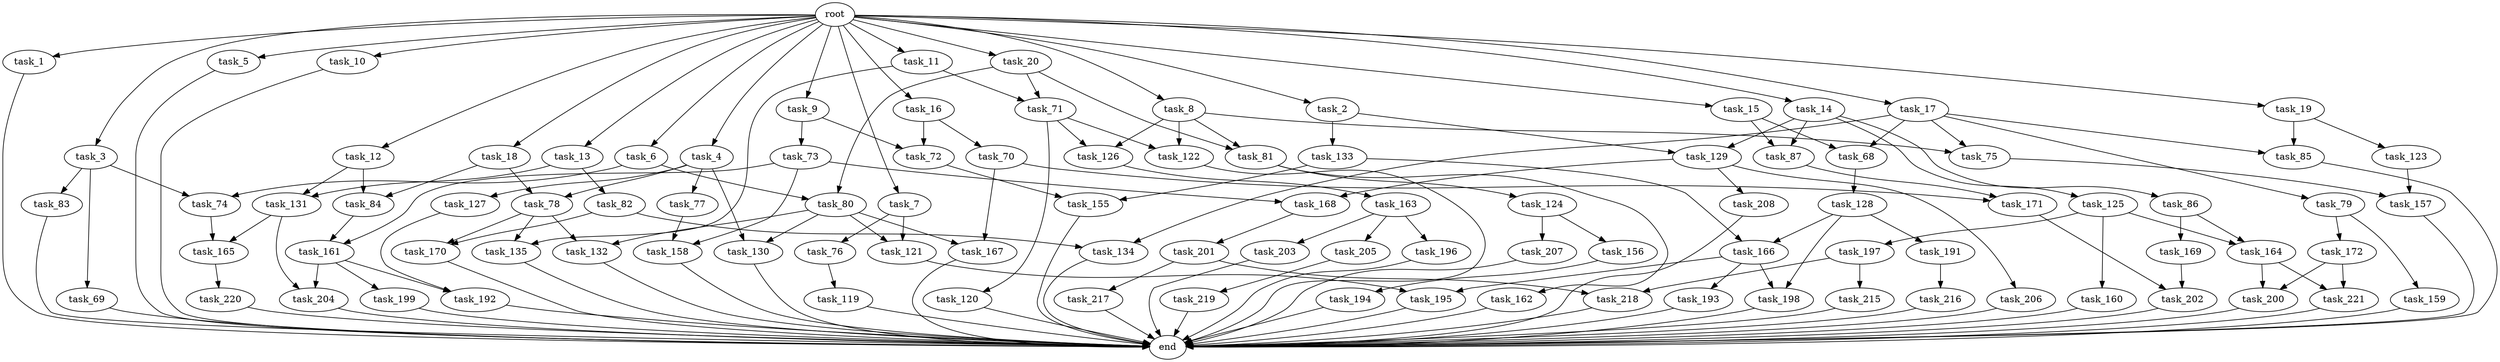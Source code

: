 digraph G {
  root [size="0.000000"];
  task_1 [size="1024.000000"];
  task_2 [size="1024.000000"];
  task_3 [size="1024.000000"];
  task_4 [size="1024.000000"];
  task_5 [size="1024.000000"];
  task_6 [size="1024.000000"];
  task_7 [size="1024.000000"];
  task_8 [size="1024.000000"];
  task_9 [size="1024.000000"];
  task_10 [size="1024.000000"];
  task_11 [size="1024.000000"];
  task_12 [size="1024.000000"];
  task_13 [size="1024.000000"];
  task_14 [size="1024.000000"];
  task_15 [size="1024.000000"];
  task_16 [size="1024.000000"];
  task_17 [size="1024.000000"];
  task_18 [size="1024.000000"];
  task_19 [size="1024.000000"];
  task_20 [size="1024.000000"];
  task_68 [size="386547056640.000000"];
  task_69 [size="858993459200.000000"];
  task_70 [size="34359738368.000000"];
  task_71 [size="635655159808.000000"];
  task_72 [size="730144440320.000000"];
  task_73 [size="695784701952.000000"];
  task_74 [size="996432412672.000000"];
  task_75 [size="730144440320.000000"];
  task_76 [size="137438953472.000000"];
  task_77 [size="695784701952.000000"];
  task_78 [size="833223655424.000000"];
  task_79 [size="309237645312.000000"];
  task_80 [size="558345748480.000000"];
  task_81 [size="841813590016.000000"];
  task_82 [size="77309411328.000000"];
  task_83 [size="858993459200.000000"];
  task_84 [size="687194767360.000000"];
  task_85 [size="446676598784.000000"];
  task_86 [size="695784701952.000000"];
  task_87 [size="773094113280.000000"];
  task_119 [size="309237645312.000000"];
  task_120 [size="34359738368.000000"];
  task_121 [size="171798691840.000000"];
  task_122 [size="455266533376.000000"];
  task_123 [size="137438953472.000000"];
  task_124 [size="77309411328.000000"];
  task_125 [size="695784701952.000000"];
  task_126 [size="455266533376.000000"];
  task_127 [size="695784701952.000000"];
  task_128 [size="137438953472.000000"];
  task_129 [size="910533066752.000000"];
  task_130 [size="730144440320.000000"];
  task_131 [size="627065225216.000000"];
  task_132 [size="171798691840.000000"];
  task_133 [size="214748364800.000000"];
  task_134 [size="523986010112.000000"];
  task_135 [size="352187318272.000000"];
  task_155 [size="858993459200.000000"];
  task_156 [size="137438953472.000000"];
  task_157 [size="171798691840.000000"];
  task_158 [size="171798691840.000000"];
  task_159 [size="549755813888.000000"];
  task_160 [size="695784701952.000000"];
  task_161 [size="687194767360.000000"];
  task_162 [size="77309411328.000000"];
  task_163 [size="214748364800.000000"];
  task_164 [size="1391569403904.000000"];
  task_165 [size="249108103168.000000"];
  task_166 [size="618475290624.000000"];
  task_167 [size="111669149696.000000"];
  task_168 [size="833223655424.000000"];
  task_169 [size="695784701952.000000"];
  task_170 [size="352187318272.000000"];
  task_171 [size="111669149696.000000"];
  task_172 [size="549755813888.000000"];
  task_191 [size="309237645312.000000"];
  task_192 [size="764504178688.000000"];
  task_193 [size="137438953472.000000"];
  task_194 [size="34359738368.000000"];
  task_195 [size="833223655424.000000"];
  task_196 [size="695784701952.000000"];
  task_197 [size="695784701952.000000"];
  task_198 [size="446676598784.000000"];
  task_199 [size="214748364800.000000"];
  task_200 [size="1554778161152.000000"];
  task_201 [size="214748364800.000000"];
  task_202 [size="1073741824000.000000"];
  task_203 [size="695784701952.000000"];
  task_204 [size="429496729600.000000"];
  task_205 [size="695784701952.000000"];
  task_206 [size="695784701952.000000"];
  task_207 [size="137438953472.000000"];
  task_208 [size="695784701952.000000"];
  task_215 [size="420906795008.000000"];
  task_216 [size="214748364800.000000"];
  task_217 [size="695784701952.000000"];
  task_218 [size="1116691496960.000000"];
  task_219 [size="77309411328.000000"];
  task_220 [size="77309411328.000000"];
  task_221 [size="1554778161152.000000"];
  end [size="0.000000"];

  root -> task_1 [size="1.000000"];
  root -> task_2 [size="1.000000"];
  root -> task_3 [size="1.000000"];
  root -> task_4 [size="1.000000"];
  root -> task_5 [size="1.000000"];
  root -> task_6 [size="1.000000"];
  root -> task_7 [size="1.000000"];
  root -> task_8 [size="1.000000"];
  root -> task_9 [size="1.000000"];
  root -> task_10 [size="1.000000"];
  root -> task_11 [size="1.000000"];
  root -> task_12 [size="1.000000"];
  root -> task_13 [size="1.000000"];
  root -> task_14 [size="1.000000"];
  root -> task_15 [size="1.000000"];
  root -> task_16 [size="1.000000"];
  root -> task_17 [size="1.000000"];
  root -> task_18 [size="1.000000"];
  root -> task_19 [size="1.000000"];
  root -> task_20 [size="1.000000"];
  task_1 -> end [size="1.000000"];
  task_2 -> task_129 [size="209715200.000000"];
  task_2 -> task_133 [size="209715200.000000"];
  task_3 -> task_69 [size="838860800.000000"];
  task_3 -> task_74 [size="838860800.000000"];
  task_3 -> task_83 [size="838860800.000000"];
  task_4 -> task_77 [size="679477248.000000"];
  task_4 -> task_78 [size="679477248.000000"];
  task_4 -> task_127 [size="679477248.000000"];
  task_4 -> task_130 [size="679477248.000000"];
  task_5 -> end [size="1.000000"];
  task_6 -> task_74 [size="134217728.000000"];
  task_6 -> task_80 [size="134217728.000000"];
  task_7 -> task_76 [size="134217728.000000"];
  task_7 -> task_121 [size="134217728.000000"];
  task_8 -> task_75 [size="411041792.000000"];
  task_8 -> task_81 [size="411041792.000000"];
  task_8 -> task_122 [size="411041792.000000"];
  task_8 -> task_126 [size="411041792.000000"];
  task_9 -> task_72 [size="679477248.000000"];
  task_9 -> task_73 [size="679477248.000000"];
  task_10 -> end [size="1.000000"];
  task_11 -> task_71 [size="209715200.000000"];
  task_11 -> task_135 [size="209715200.000000"];
  task_12 -> task_84 [size="536870912.000000"];
  task_12 -> task_131 [size="536870912.000000"];
  task_13 -> task_82 [size="75497472.000000"];
  task_13 -> task_131 [size="75497472.000000"];
  task_14 -> task_86 [size="679477248.000000"];
  task_14 -> task_87 [size="679477248.000000"];
  task_14 -> task_125 [size="679477248.000000"];
  task_14 -> task_129 [size="679477248.000000"];
  task_15 -> task_68 [size="75497472.000000"];
  task_15 -> task_87 [size="75497472.000000"];
  task_16 -> task_70 [size="33554432.000000"];
  task_16 -> task_72 [size="33554432.000000"];
  task_17 -> task_68 [size="301989888.000000"];
  task_17 -> task_75 [size="301989888.000000"];
  task_17 -> task_79 [size="301989888.000000"];
  task_17 -> task_85 [size="301989888.000000"];
  task_17 -> task_134 [size="301989888.000000"];
  task_18 -> task_78 [size="134217728.000000"];
  task_18 -> task_84 [size="134217728.000000"];
  task_19 -> task_85 [size="134217728.000000"];
  task_19 -> task_123 [size="134217728.000000"];
  task_20 -> task_71 [size="411041792.000000"];
  task_20 -> task_80 [size="411041792.000000"];
  task_20 -> task_81 [size="411041792.000000"];
  task_68 -> task_128 [size="134217728.000000"];
  task_69 -> end [size="1.000000"];
  task_70 -> task_167 [size="75497472.000000"];
  task_70 -> task_171 [size="75497472.000000"];
  task_71 -> task_120 [size="33554432.000000"];
  task_71 -> task_122 [size="33554432.000000"];
  task_71 -> task_126 [size="33554432.000000"];
  task_72 -> task_155 [size="536870912.000000"];
  task_73 -> task_158 [size="134217728.000000"];
  task_73 -> task_161 [size="134217728.000000"];
  task_73 -> task_168 [size="134217728.000000"];
  task_74 -> task_165 [size="33554432.000000"];
  task_75 -> task_157 [size="33554432.000000"];
  task_76 -> task_119 [size="301989888.000000"];
  task_77 -> task_158 [size="33554432.000000"];
  task_78 -> task_132 [size="134217728.000000"];
  task_78 -> task_135 [size="134217728.000000"];
  task_78 -> task_170 [size="134217728.000000"];
  task_79 -> task_159 [size="536870912.000000"];
  task_79 -> task_172 [size="536870912.000000"];
  task_80 -> task_121 [size="33554432.000000"];
  task_80 -> task_130 [size="33554432.000000"];
  task_80 -> task_132 [size="33554432.000000"];
  task_80 -> task_167 [size="33554432.000000"];
  task_81 -> task_124 [size="75497472.000000"];
  task_81 -> task_162 [size="75497472.000000"];
  task_82 -> task_134 [size="209715200.000000"];
  task_82 -> task_170 [size="209715200.000000"];
  task_83 -> end [size="1.000000"];
  task_84 -> task_161 [size="536870912.000000"];
  task_85 -> end [size="1.000000"];
  task_86 -> task_164 [size="679477248.000000"];
  task_86 -> task_169 [size="679477248.000000"];
  task_87 -> task_171 [size="33554432.000000"];
  task_119 -> end [size="1.000000"];
  task_120 -> end [size="1.000000"];
  task_121 -> task_195 [size="679477248.000000"];
  task_122 -> end [size="1.000000"];
  task_123 -> task_157 [size="134217728.000000"];
  task_124 -> task_156 [size="134217728.000000"];
  task_124 -> task_207 [size="134217728.000000"];
  task_125 -> task_160 [size="679477248.000000"];
  task_125 -> task_164 [size="679477248.000000"];
  task_125 -> task_197 [size="679477248.000000"];
  task_126 -> task_163 [size="209715200.000000"];
  task_127 -> task_192 [size="536870912.000000"];
  task_128 -> task_166 [size="301989888.000000"];
  task_128 -> task_191 [size="301989888.000000"];
  task_128 -> task_198 [size="301989888.000000"];
  task_129 -> task_168 [size="679477248.000000"];
  task_129 -> task_206 [size="679477248.000000"];
  task_129 -> task_208 [size="679477248.000000"];
  task_130 -> end [size="1.000000"];
  task_131 -> task_165 [size="209715200.000000"];
  task_131 -> task_204 [size="209715200.000000"];
  task_132 -> end [size="1.000000"];
  task_133 -> task_155 [size="301989888.000000"];
  task_133 -> task_166 [size="301989888.000000"];
  task_134 -> end [size="1.000000"];
  task_135 -> end [size="1.000000"];
  task_155 -> end [size="1.000000"];
  task_156 -> task_194 [size="33554432.000000"];
  task_157 -> end [size="1.000000"];
  task_158 -> end [size="1.000000"];
  task_159 -> end [size="1.000000"];
  task_160 -> end [size="1.000000"];
  task_161 -> task_192 [size="209715200.000000"];
  task_161 -> task_199 [size="209715200.000000"];
  task_161 -> task_204 [size="209715200.000000"];
  task_162 -> end [size="1.000000"];
  task_163 -> task_196 [size="679477248.000000"];
  task_163 -> task_203 [size="679477248.000000"];
  task_163 -> task_205 [size="679477248.000000"];
  task_164 -> task_200 [size="838860800.000000"];
  task_164 -> task_221 [size="838860800.000000"];
  task_165 -> task_220 [size="75497472.000000"];
  task_166 -> task_193 [size="134217728.000000"];
  task_166 -> task_195 [size="134217728.000000"];
  task_166 -> task_198 [size="134217728.000000"];
  task_167 -> end [size="1.000000"];
  task_168 -> task_201 [size="209715200.000000"];
  task_169 -> task_202 [size="209715200.000000"];
  task_170 -> end [size="1.000000"];
  task_171 -> task_202 [size="838860800.000000"];
  task_172 -> task_200 [size="679477248.000000"];
  task_172 -> task_221 [size="679477248.000000"];
  task_191 -> task_216 [size="209715200.000000"];
  task_192 -> end [size="1.000000"];
  task_193 -> end [size="1.000000"];
  task_194 -> end [size="1.000000"];
  task_195 -> end [size="1.000000"];
  task_196 -> end [size="1.000000"];
  task_197 -> task_215 [size="411041792.000000"];
  task_197 -> task_218 [size="411041792.000000"];
  task_198 -> end [size="1.000000"];
  task_199 -> end [size="1.000000"];
  task_200 -> end [size="1.000000"];
  task_201 -> task_217 [size="679477248.000000"];
  task_201 -> task_218 [size="679477248.000000"];
  task_202 -> end [size="1.000000"];
  task_203 -> end [size="1.000000"];
  task_204 -> end [size="1.000000"];
  task_205 -> task_219 [size="75497472.000000"];
  task_206 -> end [size="1.000000"];
  task_207 -> end [size="1.000000"];
  task_208 -> end [size="1.000000"];
  task_215 -> end [size="1.000000"];
  task_216 -> end [size="1.000000"];
  task_217 -> end [size="1.000000"];
  task_218 -> end [size="1.000000"];
  task_219 -> end [size="1.000000"];
  task_220 -> end [size="1.000000"];
  task_221 -> end [size="1.000000"];
}
